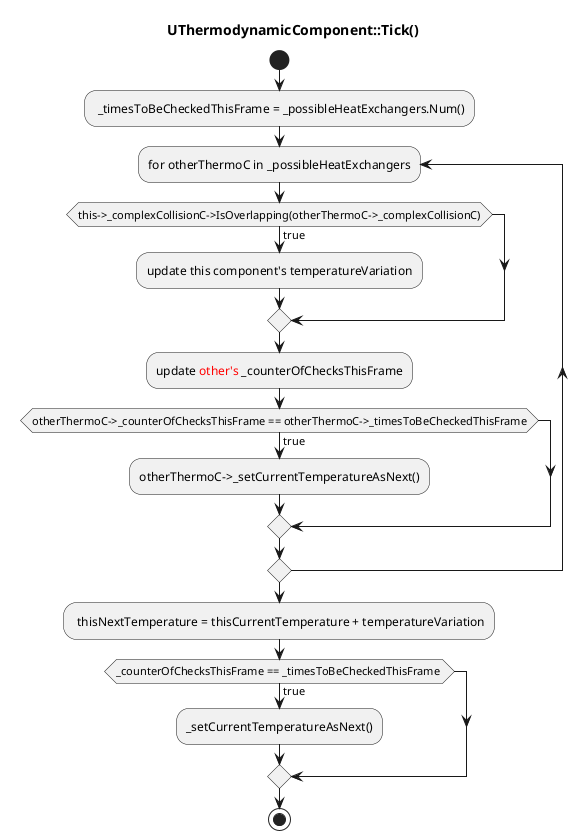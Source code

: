 @startuml
title UThermodynamicComponent::Tick()

start
: _timesToBeCheckedThisFrame = _possibleHeatExchangers.Num();

repeat :for otherThermoC in _possibleHeatExchangers;
    if (this->_complexCollisionC->IsOverlapping(otherThermoC->_complexCollisionC)) then (true)
        :update this component's temperatureVariation;
    endif
    :update <color:red>other's</color> _counterOfChecksThisFrame;
    if (otherThermoC->_counterOfChecksThisFrame == otherThermoC->_timesToBeCheckedThisFrame) then (true)
        :otherThermoC->_setCurrentTemperatureAsNext();
    endif
repeat while

: thisNextTemperature = thisCurrentTemperature + temperatureVariation;


if (_counterOfChecksThisFrame == _timesToBeCheckedThisFrame ) then (true)
    :_setCurrentTemperatureAsNext();
endif

stop

@enduml